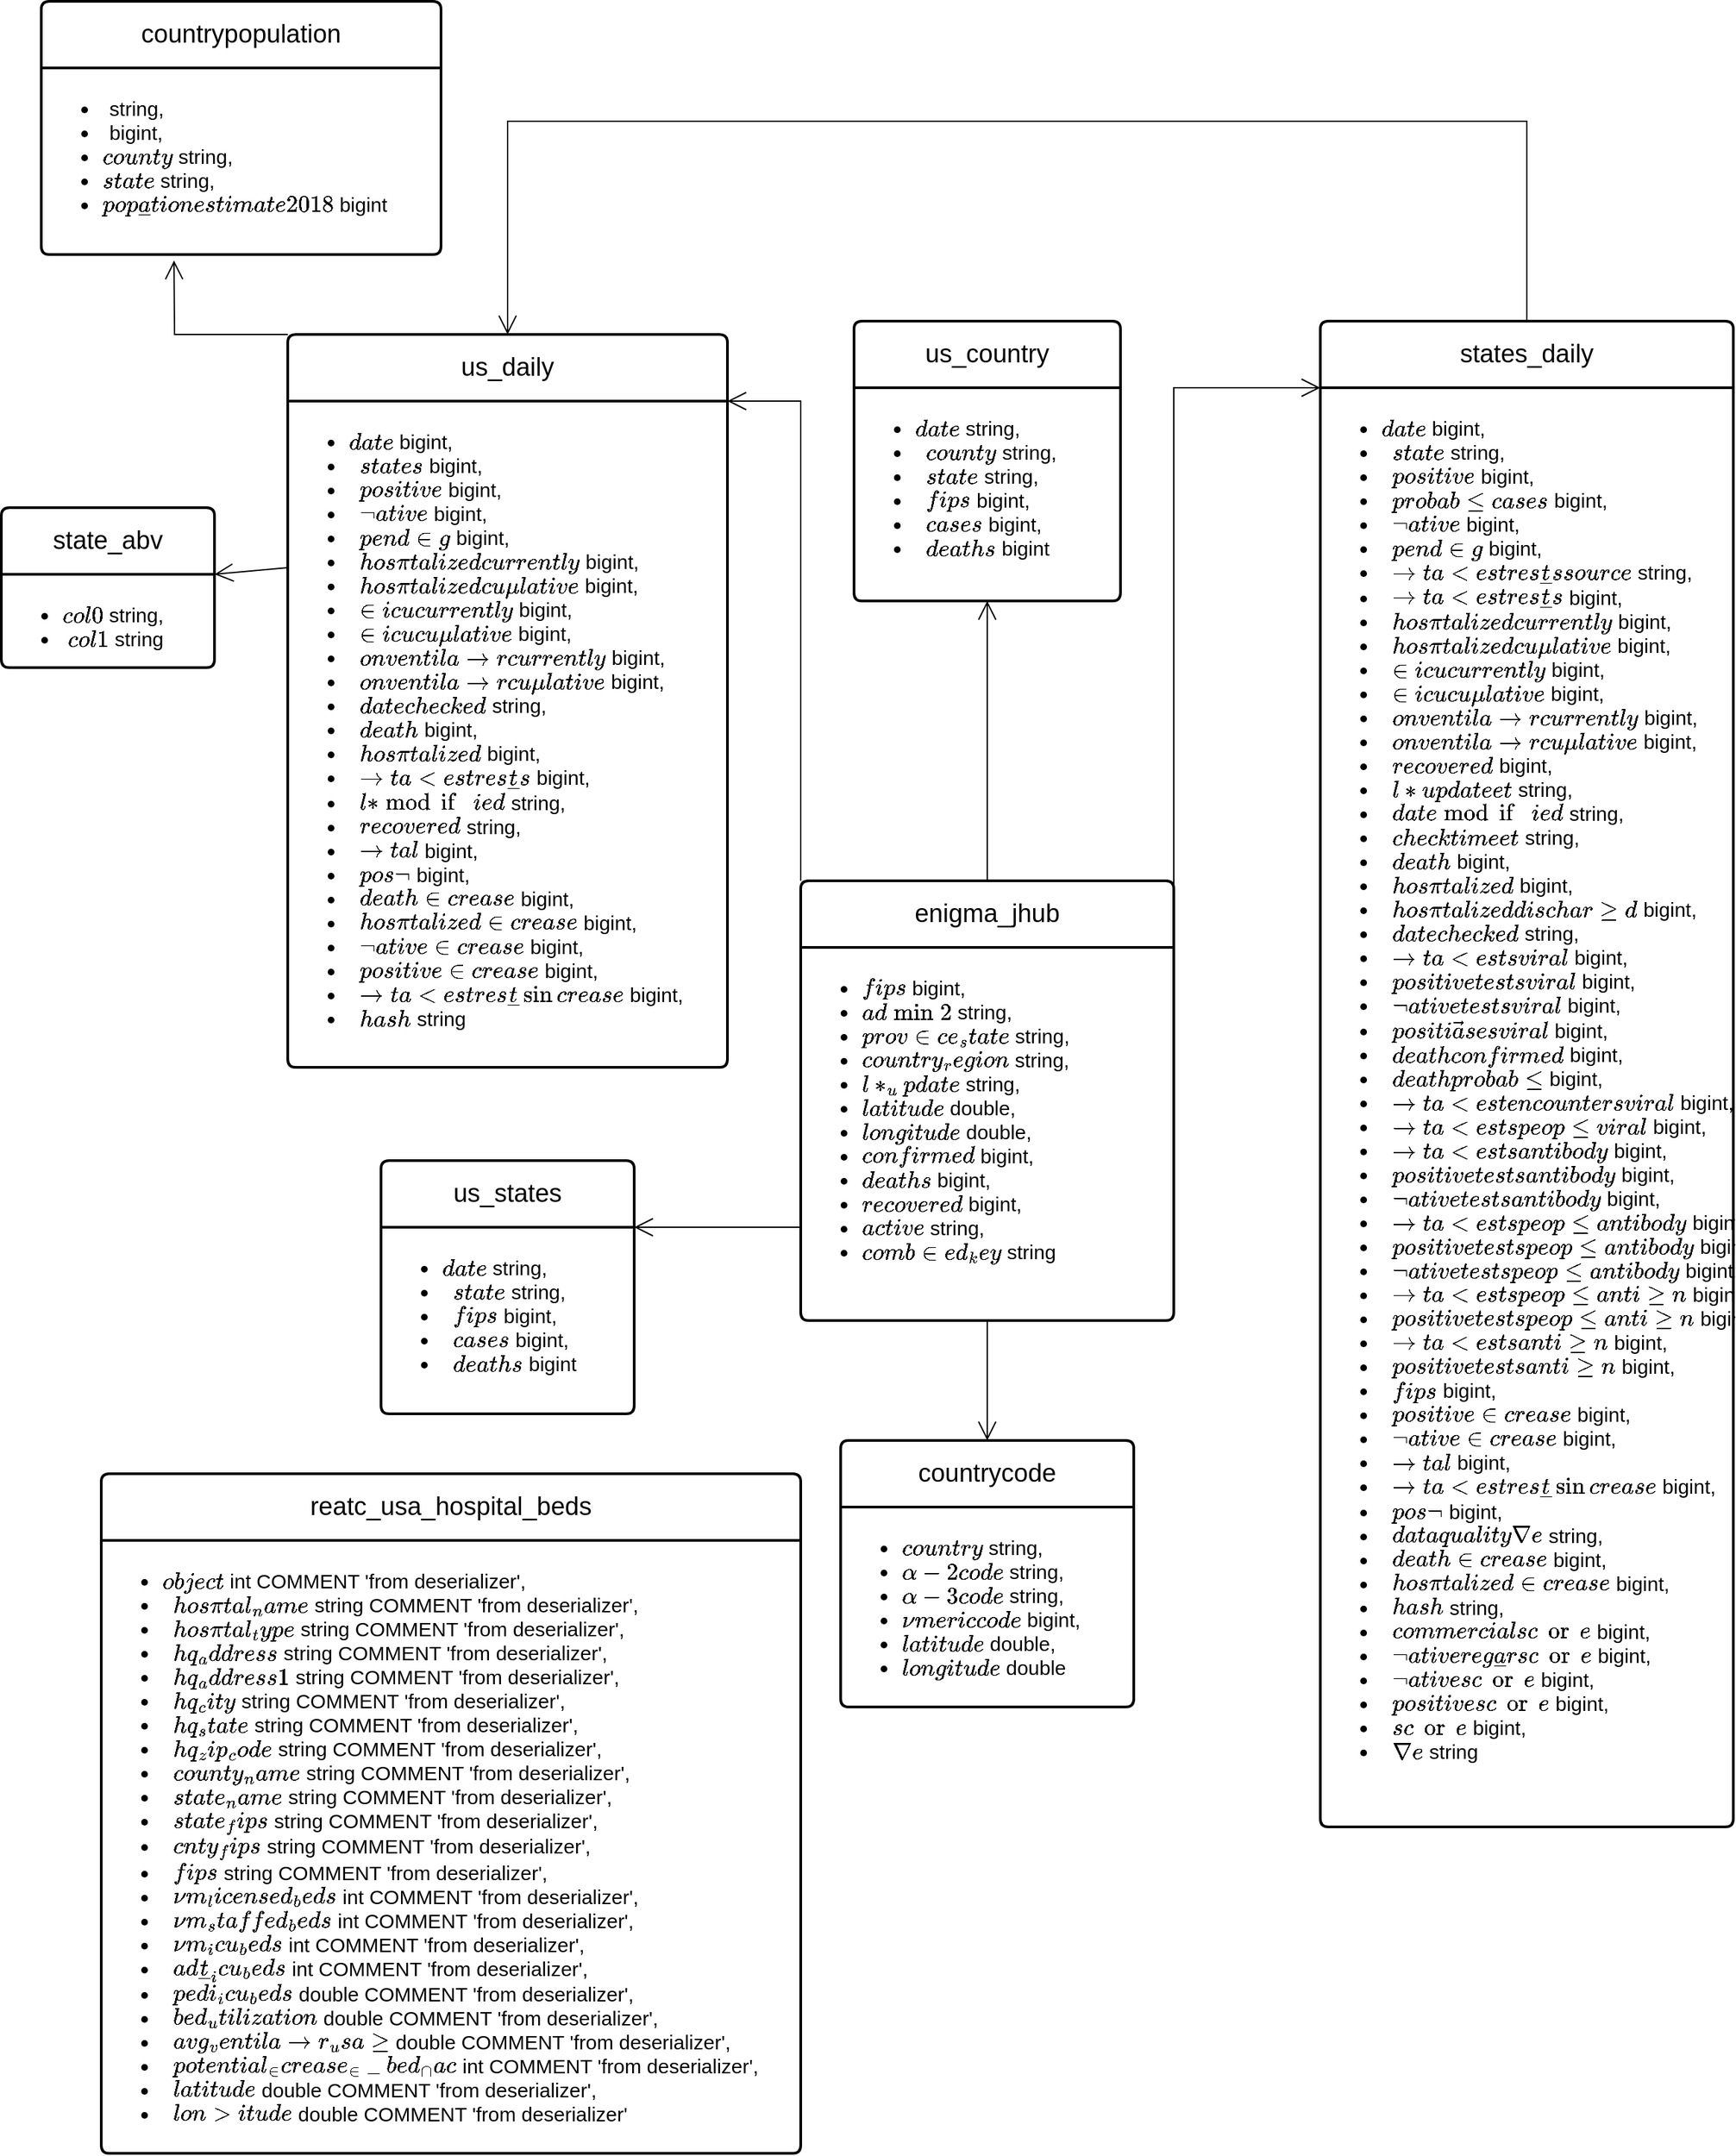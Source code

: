 <mxfile version="21.5.1" type="device">
  <diagram id="R2lEEEUBdFMjLlhIrx00" name="Page-1">
    <mxGraphModel dx="2440" dy="2008" grid="0" gridSize="10" guides="1" tooltips="1" connect="1" arrows="1" fold="1" page="1" pageScale="1" pageWidth="850" pageHeight="1100" math="0" shadow="0" extFonts="Permanent Marker^https://fonts.googleapis.com/css?family=Permanent+Marker">
      <root>
        <mxCell id="0" />
        <mxCell id="1" parent="0" />
        <mxCell id="0q62kOGyJzSYfxdms7gV-1" value="&lt;font style=&quot;font-size: 19px;&quot;&gt;countrycode&lt;/font&gt;" style="swimlane;childLayout=stackLayout;horizontal=1;startSize=50;horizontalStack=0;rounded=1;fontSize=14;fontStyle=0;strokeWidth=2;resizeParent=0;resizeLast=1;shadow=0;dashed=0;align=center;arcSize=4;whiteSpace=wrap;html=1;" vertex="1" parent="1">
          <mxGeometry x="-80" y="270" width="220" height="200" as="geometry" />
        </mxCell>
        <mxCell id="0q62kOGyJzSYfxdms7gV-2" value="&lt;ul style=&quot;font-size: 15px;&quot;&gt;&lt;li&gt;&lt;span style=&quot;background-color: initial;&quot;&gt;`country` string,&amp;nbsp;&lt;/span&gt;&lt;/li&gt;&lt;li&gt;&lt;span style=&quot;background-color: initial;&quot;&gt;`alpha-2 code` string,&amp;nbsp;&lt;/span&gt;&lt;/li&gt;&lt;li&gt;&lt;span style=&quot;background-color: initial;&quot;&gt;`alpha-3 code` string,&amp;nbsp;&lt;/span&gt;&lt;/li&gt;&lt;li&gt;&lt;span style=&quot;background-color: initial;&quot;&gt;`numeric code` bigint,&amp;nbsp;&lt;/span&gt;&lt;/li&gt;&lt;li&gt;`latitude` double,&amp;nbsp;&lt;/li&gt;&lt;li&gt;&lt;span style=&quot;background-color: initial;&quot;&gt;`longitude` double&lt;/span&gt;&lt;/li&gt;&lt;/ul&gt;" style="align=left;strokeColor=none;fillColor=none;spacingLeft=4;fontSize=12;verticalAlign=top;resizable=0;rotatable=0;part=1;html=1;" vertex="1" parent="0q62kOGyJzSYfxdms7gV-1">
          <mxGeometry y="50" width="220" height="150" as="geometry" />
        </mxCell>
        <mxCell id="0q62kOGyJzSYfxdms7gV-12" value="&lt;font style=&quot;font-size: 19px;&quot;&gt;countrypopulation&lt;/font&gt;" style="swimlane;childLayout=stackLayout;horizontal=1;startSize=50;horizontalStack=0;rounded=1;fontSize=14;fontStyle=0;strokeWidth=2;resizeParent=0;resizeLast=1;shadow=0;dashed=0;align=center;arcSize=4;whiteSpace=wrap;html=1;" vertex="1" parent="1">
          <mxGeometry x="-680" y="-810" width="300" height="190" as="geometry" />
        </mxCell>
        <mxCell id="0q62kOGyJzSYfxdms7gV-13" value="&lt;div style=&quot;font-size: 15px;&quot;&gt;&lt;ul&gt;&lt;li&gt;`id` string,&amp;nbsp;&lt;/li&gt;&lt;li&gt;`id2` bigint,&amp;nbsp;&lt;/li&gt;&lt;li&gt;`county` string,&amp;nbsp;&lt;/li&gt;&lt;li&gt;`state` string,&amp;nbsp;&lt;/li&gt;&lt;li&gt;`population estimate 2018` bigint&lt;/li&gt;&lt;/ul&gt;&lt;/div&gt;" style="align=left;strokeColor=none;fillColor=none;spacingLeft=4;fontSize=12;verticalAlign=top;resizable=0;rotatable=0;part=1;html=1;" vertex="1" parent="0q62kOGyJzSYfxdms7gV-12">
          <mxGeometry y="50" width="300" height="140" as="geometry" />
        </mxCell>
        <mxCell id="0q62kOGyJzSYfxdms7gV-14" value="&lt;font style=&quot;font-size: 19px;&quot;&gt;enigma_jhub&lt;/font&gt;" style="swimlane;childLayout=stackLayout;horizontal=1;startSize=50;horizontalStack=0;rounded=1;fontSize=14;fontStyle=0;strokeWidth=2;resizeParent=0;resizeLast=1;shadow=0;dashed=0;align=center;arcSize=4;whiteSpace=wrap;html=1;" vertex="1" parent="1">
          <mxGeometry x="-110" y="-150" width="280" height="330" as="geometry" />
        </mxCell>
        <mxCell id="0q62kOGyJzSYfxdms7gV-15" value="&lt;div style=&quot;font-size: 15px;&quot;&gt;&lt;ul&gt;&lt;li&gt;&lt;font style=&quot;font-size: 15px;&quot;&gt;`fips` bigint,&amp;nbsp;&lt;/font&gt;&lt;/li&gt;&lt;li&gt;&lt;font style=&quot;font-size: 15px;&quot;&gt;`admin2` string,&amp;nbsp;&lt;/font&gt;&lt;/li&gt;&lt;li&gt;&lt;font style=&quot;font-size: 15px;&quot;&gt;`province_state` string,&amp;nbsp;&lt;/font&gt;&lt;/li&gt;&lt;li&gt;&lt;font style=&quot;font-size: 15px;&quot;&gt;`country_region` string,&amp;nbsp;&lt;/font&gt;&lt;/li&gt;&lt;li&gt;&lt;font style=&quot;font-size: 15px;&quot;&gt;`last_update` string,&amp;nbsp;&lt;/font&gt;&lt;/li&gt;&lt;li&gt;&lt;font style=&quot;font-size: 15px;&quot;&gt;`latitude` double,&amp;nbsp;&lt;/font&gt;&lt;/li&gt;&lt;li&gt;&lt;font style=&quot;font-size: 15px;&quot;&gt;`longitude` double,&amp;nbsp;&lt;/font&gt;&lt;/li&gt;&lt;li&gt;`confirmed` bigint,&amp;nbsp;&lt;/li&gt;&lt;li&gt;&lt;font style=&quot;font-size: 15px;&quot;&gt;`deaths` bigint,&amp;nbsp;&lt;/font&gt;&lt;/li&gt;&lt;li&gt;&lt;font style=&quot;font-size: 15px;&quot;&gt;`recovered` bigint,&amp;nbsp;&lt;/font&gt;&lt;/li&gt;&lt;li&gt;&lt;font style=&quot;font-size: 15px;&quot;&gt;`active` string,&amp;nbsp;&lt;/font&gt;&lt;/li&gt;&lt;li&gt;&lt;font style=&quot;font-size: 15px;&quot;&gt;`combined_key` string&lt;/font&gt;&lt;/li&gt;&lt;/ul&gt;&lt;/div&gt;" style="align=left;strokeColor=none;fillColor=none;spacingLeft=4;fontSize=12;verticalAlign=top;resizable=0;rotatable=0;part=1;html=1;" vertex="1" parent="0q62kOGyJzSYfxdms7gV-14">
          <mxGeometry y="50" width="280" height="280" as="geometry" />
        </mxCell>
        <mxCell id="0q62kOGyJzSYfxdms7gV-16" value="&lt;font style=&quot;font-size: 19px;&quot;&gt;reatc_usa_hospital_beds&lt;/font&gt;" style="swimlane;childLayout=stackLayout;horizontal=1;startSize=50;horizontalStack=0;rounded=1;fontSize=14;fontStyle=0;strokeWidth=2;resizeParent=0;resizeLast=1;shadow=0;dashed=0;align=center;arcSize=4;whiteSpace=wrap;html=1;" vertex="1" parent="1">
          <mxGeometry x="-635" y="295" width="525" height="510" as="geometry" />
        </mxCell>
        <mxCell id="0q62kOGyJzSYfxdms7gV-17" value="&lt;div style=&quot;font-size: 15px;&quot;&gt;&lt;ul&gt;&lt;li&gt;`objectid` int COMMENT &#39;from deserializer&#39;,&amp;nbsp;&lt;/li&gt;&lt;li&gt;&amp;nbsp; `hospital_name` string COMMENT &#39;from deserializer&#39;,&amp;nbsp;&lt;/li&gt;&lt;li&gt;&amp;nbsp; `hospital_type` string COMMENT &#39;from deserializer&#39;,&amp;nbsp;&lt;/li&gt;&lt;li&gt;&amp;nbsp; `hq_address` string COMMENT &#39;from deserializer&#39;,&amp;nbsp;&lt;/li&gt;&lt;li&gt;&amp;nbsp; `hq_address1` string COMMENT &#39;from deserializer&#39;,&amp;nbsp;&lt;/li&gt;&lt;li&gt;&amp;nbsp; `hq_city` string COMMENT &#39;from deserializer&#39;,&amp;nbsp;&lt;/li&gt;&lt;li&gt;&amp;nbsp; `hq_state` string COMMENT &#39;from deserializer&#39;,&amp;nbsp;&lt;/li&gt;&lt;li&gt;&amp;nbsp; `hq_zip_code` string COMMENT &#39;from deserializer&#39;,&amp;nbsp;&lt;/li&gt;&lt;li&gt;&amp;nbsp; `county_name` string COMMENT &#39;from deserializer&#39;,&amp;nbsp;&lt;/li&gt;&lt;li&gt;&amp;nbsp; `state_name` string COMMENT &#39;from deserializer&#39;,&amp;nbsp;&lt;/li&gt;&lt;li&gt;&amp;nbsp; `state_fips` string COMMENT &#39;from deserializer&#39;,&amp;nbsp;&lt;/li&gt;&lt;li&gt;&amp;nbsp; `cnty_fips` string COMMENT &#39;from deserializer&#39;,&amp;nbsp;&lt;/li&gt;&lt;li&gt;&amp;nbsp; `fips` string COMMENT &#39;from deserializer&#39;,&amp;nbsp;&lt;/li&gt;&lt;li&gt;&amp;nbsp; `num_licensed_beds` int COMMENT &#39;from deserializer&#39;,&amp;nbsp;&lt;/li&gt;&lt;li&gt;&amp;nbsp; `num_staffed_beds` int COMMENT &#39;from deserializer&#39;,&amp;nbsp;&lt;/li&gt;&lt;li&gt;&amp;nbsp; `num_icu_beds` int COMMENT &#39;from deserializer&#39;,&amp;nbsp;&lt;/li&gt;&lt;li&gt;&amp;nbsp; `adult_icu_beds` int COMMENT &#39;from deserializer&#39;,&amp;nbsp;&lt;/li&gt;&lt;li&gt;&amp;nbsp; `pedi_icu_beds` double COMMENT &#39;from deserializer&#39;,&amp;nbsp;&lt;/li&gt;&lt;li&gt;&amp;nbsp; `bed_utilization` double COMMENT &#39;from deserializer&#39;,&amp;nbsp;&lt;/li&gt;&lt;li&gt;&amp;nbsp; `avg_ventilator_usage` double COMMENT &#39;from deserializer&#39;,&amp;nbsp;&lt;/li&gt;&lt;li&gt;&amp;nbsp; `potential_increase_in_bed_capac` int COMMENT &#39;from deserializer&#39;,&amp;nbsp;&lt;/li&gt;&lt;li&gt;&amp;nbsp; `latitude` double COMMENT &#39;from deserializer&#39;,&amp;nbsp;&lt;/li&gt;&lt;li&gt;&amp;nbsp; `longtitude` double COMMENT &#39;from deserializer&#39;&lt;/li&gt;&lt;/ul&gt;&lt;/div&gt;" style="align=left;strokeColor=none;fillColor=none;spacingLeft=4;fontSize=12;verticalAlign=top;resizable=0;rotatable=0;part=1;html=1;" vertex="1" parent="0q62kOGyJzSYfxdms7gV-16">
          <mxGeometry y="50" width="525" height="460" as="geometry" />
        </mxCell>
        <mxCell id="0q62kOGyJzSYfxdms7gV-18" value="&lt;font style=&quot;font-size: 19px;&quot;&gt;state_abv&lt;/font&gt;" style="swimlane;childLayout=stackLayout;horizontal=1;startSize=50;horizontalStack=0;rounded=1;fontSize=14;fontStyle=0;strokeWidth=2;resizeParent=0;resizeLast=1;shadow=0;dashed=0;align=center;arcSize=4;whiteSpace=wrap;html=1;" vertex="1" parent="1">
          <mxGeometry x="-710" y="-430" width="160" height="120" as="geometry" />
        </mxCell>
        <mxCell id="0q62kOGyJzSYfxdms7gV-19" value="&lt;div style=&quot;font-size: 15px;&quot;&gt;&lt;ul&gt;&lt;li&gt;`col0` string,&amp;nbsp;&lt;/li&gt;&lt;li&gt;&amp;nbsp;`col1` string&lt;/li&gt;&lt;/ul&gt;&lt;/div&gt;" style="align=left;strokeColor=none;fillColor=none;spacingLeft=4;fontSize=12;verticalAlign=top;resizable=0;rotatable=0;part=1;html=1;" vertex="1" parent="0q62kOGyJzSYfxdms7gV-18">
          <mxGeometry y="50" width="160" height="70" as="geometry" />
        </mxCell>
        <mxCell id="0q62kOGyJzSYfxdms7gV-20" value="&lt;font style=&quot;font-size: 19px;&quot;&gt;states_daily&lt;/font&gt;" style="swimlane;childLayout=stackLayout;horizontal=1;startSize=50;horizontalStack=0;rounded=1;fontSize=14;fontStyle=0;strokeWidth=2;resizeParent=0;resizeLast=1;shadow=0;dashed=0;align=center;arcSize=4;whiteSpace=wrap;html=1;" vertex="1" parent="1">
          <mxGeometry x="280" y="-570" width="310" height="1130" as="geometry" />
        </mxCell>
        <mxCell id="0q62kOGyJzSYfxdms7gV-21" value="&lt;div style=&quot;font-size: 15px;&quot;&gt;&lt;ul&gt;&lt;li&gt;&lt;font style=&quot;font-size: 15px;&quot;&gt;`date` bigint,&amp;nbsp;&lt;/font&gt;&lt;/li&gt;&lt;li&gt;&lt;font style=&quot;font-size: 15px;&quot;&gt;&amp;nbsp; `state` string,&amp;nbsp;&lt;/font&gt;&lt;/li&gt;&lt;li&gt;&lt;font style=&quot;font-size: 15px;&quot;&gt;&amp;nbsp; `positive` bigint,&amp;nbsp;&lt;/font&gt;&lt;/li&gt;&lt;li&gt;&lt;font style=&quot;font-size: 15px;&quot;&gt;&amp;nbsp; `probablecases` bigint,&amp;nbsp;&lt;/font&gt;&lt;/li&gt;&lt;li&gt;&lt;font style=&quot;font-size: 15px;&quot;&gt;&amp;nbsp; `negative` bigint,&amp;nbsp;&lt;/font&gt;&lt;/li&gt;&lt;li&gt;&lt;font style=&quot;font-size: 15px;&quot;&gt;&amp;nbsp; `pending` bigint,&amp;nbsp;&lt;/font&gt;&lt;/li&gt;&lt;li&gt;&lt;font style=&quot;font-size: 15px;&quot;&gt;&amp;nbsp; `totaltestresultssource` string,&amp;nbsp;&lt;/font&gt;&lt;/li&gt;&lt;li&gt;&lt;font style=&quot;font-size: 15px;&quot;&gt;&amp;nbsp; `totaltestresults` bigint,&amp;nbsp;&lt;/font&gt;&lt;/li&gt;&lt;li&gt;&lt;font style=&quot;font-size: 15px;&quot;&gt;&amp;nbsp; `hospitalizedcurrently` bigint,&amp;nbsp;&lt;/font&gt;&lt;/li&gt;&lt;li&gt;&lt;font style=&quot;font-size: 15px;&quot;&gt;&amp;nbsp; `hospitalizedcumulative` bigint,&amp;nbsp;&lt;/font&gt;&lt;/li&gt;&lt;li&gt;&lt;font style=&quot;font-size: 15px;&quot;&gt;&amp;nbsp; `inicucurrently` bigint,&amp;nbsp;&lt;/font&gt;&lt;/li&gt;&lt;li&gt;&lt;font style=&quot;font-size: 15px;&quot;&gt;&amp;nbsp; `inicucumulative` bigint,&amp;nbsp;&lt;/font&gt;&lt;/li&gt;&lt;li&gt;&lt;font style=&quot;font-size: 15px;&quot;&gt;&amp;nbsp; `onventilatorcurrently` bigint,&amp;nbsp;&lt;/font&gt;&lt;/li&gt;&lt;li&gt;&lt;font style=&quot;font-size: 15px;&quot;&gt;&amp;nbsp; `onventilatorcumulative` bigint,&amp;nbsp;&lt;/font&gt;&lt;/li&gt;&lt;li&gt;&lt;font style=&quot;font-size: 15px;&quot;&gt;&amp;nbsp; `recovered` bigint,&amp;nbsp;&lt;/font&gt;&lt;/li&gt;&lt;li&gt;&lt;font style=&quot;font-size: 15px;&quot;&gt;&amp;nbsp; `lastupdateet` string,&amp;nbsp;&lt;/font&gt;&lt;/li&gt;&lt;li&gt;&lt;font style=&quot;font-size: 15px;&quot;&gt;&amp;nbsp; `datemodified` string,&amp;nbsp;&lt;/font&gt;&lt;/li&gt;&lt;li&gt;&lt;font style=&quot;font-size: 15px;&quot;&gt;&amp;nbsp; `checktimeet` string,&amp;nbsp;&lt;/font&gt;&lt;/li&gt;&lt;li&gt;&lt;font style=&quot;font-size: 15px;&quot;&gt;&amp;nbsp; `death` bigint,&amp;nbsp;&lt;/font&gt;&lt;/li&gt;&lt;li&gt;&lt;font style=&quot;font-size: 15px;&quot;&gt;&amp;nbsp; `hospitalized` bigint,&amp;nbsp;&lt;/font&gt;&lt;/li&gt;&lt;li&gt;&lt;font style=&quot;font-size: 15px;&quot;&gt;&amp;nbsp; `hospitalizeddischarged` bigint,&amp;nbsp;&lt;/font&gt;&lt;/li&gt;&lt;li&gt;&lt;font style=&quot;font-size: 15px;&quot;&gt;&amp;nbsp; `datechecked` string,&amp;nbsp;&lt;/font&gt;&lt;/li&gt;&lt;li&gt;&lt;font style=&quot;font-size: 15px;&quot;&gt;&amp;nbsp; `totaltestsviral` bigint,&amp;nbsp;&lt;/font&gt;&lt;/li&gt;&lt;li&gt;&lt;font style=&quot;font-size: 15px;&quot;&gt;&amp;nbsp; `positivetestsviral` bigint,&amp;nbsp;&lt;/font&gt;&lt;/li&gt;&lt;li&gt;&lt;font style=&quot;font-size: 15px;&quot;&gt;&amp;nbsp; `negativetestsviral` bigint,&amp;nbsp;&lt;/font&gt;&lt;/li&gt;&lt;li&gt;&lt;font style=&quot;font-size: 15px;&quot;&gt;&amp;nbsp; `positivecasesviral` bigint,&amp;nbsp;&lt;/font&gt;&lt;/li&gt;&lt;li&gt;&lt;font style=&quot;font-size: 15px;&quot;&gt;&amp;nbsp; `deathconfirmed` bigint,&amp;nbsp;&lt;/font&gt;&lt;/li&gt;&lt;li&gt;&lt;font style=&quot;font-size: 15px;&quot;&gt;&amp;nbsp; `deathprobable` bigint,&amp;nbsp;&lt;/font&gt;&lt;/li&gt;&lt;li&gt;&lt;font style=&quot;font-size: 15px;&quot;&gt;&amp;nbsp; `totaltestencountersviral` bigint,&amp;nbsp;&lt;/font&gt;&lt;/li&gt;&lt;li&gt;&lt;font style=&quot;font-size: 15px;&quot;&gt;&amp;nbsp; `totaltestspeopleviral` bigint,&amp;nbsp;&lt;/font&gt;&lt;/li&gt;&lt;li&gt;&lt;font style=&quot;font-size: 15px;&quot;&gt;&amp;nbsp; `totaltestsantibody` bigint,&amp;nbsp;&lt;/font&gt;&lt;/li&gt;&lt;li&gt;&lt;font style=&quot;font-size: 15px;&quot;&gt;&amp;nbsp; `positivetestsantibody` bigint,&amp;nbsp;&lt;/font&gt;&lt;/li&gt;&lt;li&gt;&lt;font style=&quot;font-size: 15px;&quot;&gt;&amp;nbsp; `negativetestsantibody` bigint,&amp;nbsp;&lt;/font&gt;&lt;/li&gt;&lt;li&gt;&lt;font style=&quot;font-size: 15px;&quot;&gt;&amp;nbsp; `totaltestspeopleantibody` bigint,&amp;nbsp;&lt;/font&gt;&lt;/li&gt;&lt;li&gt;&lt;font style=&quot;font-size: 15px;&quot;&gt;&amp;nbsp; `positivetestspeopleantibody` bigint,&amp;nbsp;&lt;/font&gt;&lt;/li&gt;&lt;li&gt;&lt;font style=&quot;font-size: 15px;&quot;&gt;&amp;nbsp; `negativetestspeopleantibody` bigint,&amp;nbsp;&lt;/font&gt;&lt;/li&gt;&lt;li&gt;&lt;font style=&quot;font-size: 15px;&quot;&gt;&amp;nbsp; `totaltestspeopleantigen` bigint,&amp;nbsp;&lt;/font&gt;&lt;/li&gt;&lt;li&gt;&lt;font style=&quot;font-size: 15px;&quot;&gt;&amp;nbsp; `positivetestspeopleantigen` bigint,&amp;nbsp;&lt;/font&gt;&lt;/li&gt;&lt;li&gt;&lt;font style=&quot;font-size: 15px;&quot;&gt;&amp;nbsp; `totaltestsantigen` bigint,&amp;nbsp;&lt;/font&gt;&lt;/li&gt;&lt;li&gt;&lt;font style=&quot;font-size: 15px;&quot;&gt;&amp;nbsp; `positivetestsantigen` bigint,&amp;nbsp;&lt;/font&gt;&lt;/li&gt;&lt;li&gt;&lt;font style=&quot;font-size: 15px;&quot;&gt;&amp;nbsp; `fips` bigint,&amp;nbsp;&lt;/font&gt;&lt;/li&gt;&lt;li&gt;&lt;font style=&quot;font-size: 15px;&quot;&gt;&amp;nbsp; `positiveincrease` bigint,&amp;nbsp;&lt;/font&gt;&lt;/li&gt;&lt;li&gt;&lt;font style=&quot;font-size: 15px;&quot;&gt;&amp;nbsp; `negativeincrease` bigint,&amp;nbsp;&lt;/font&gt;&lt;/li&gt;&lt;li&gt;&lt;font style=&quot;font-size: 15px;&quot;&gt;&amp;nbsp; `total` bigint,&amp;nbsp;&lt;/font&gt;&lt;/li&gt;&lt;li&gt;&lt;font style=&quot;font-size: 15px;&quot;&gt;&amp;nbsp; `totaltestresultsincrease` bigint,&amp;nbsp;&lt;/font&gt;&lt;/li&gt;&lt;li&gt;&lt;font style=&quot;font-size: 15px;&quot;&gt;&amp;nbsp; `posneg` bigint,&amp;nbsp;&lt;/font&gt;&lt;/li&gt;&lt;li&gt;&lt;font style=&quot;font-size: 15px;&quot;&gt;&amp;nbsp; `dataqualitygrade` string,&amp;nbsp;&lt;/font&gt;&lt;/li&gt;&lt;li&gt;&lt;font style=&quot;font-size: 15px;&quot;&gt;&amp;nbsp; `deathincrease` bigint,&amp;nbsp;&lt;/font&gt;&lt;/li&gt;&lt;li&gt;&lt;font style=&quot;font-size: 15px;&quot;&gt;&amp;nbsp; `hospitalizedincrease` bigint,&amp;nbsp;&lt;/font&gt;&lt;/li&gt;&lt;li&gt;&lt;font style=&quot;font-size: 15px;&quot;&gt;&amp;nbsp; `hash` string,&amp;nbsp;&lt;/font&gt;&lt;/li&gt;&lt;li&gt;&lt;font style=&quot;font-size: 15px;&quot;&gt;&amp;nbsp; `commercialscore` bigint,&amp;nbsp;&lt;/font&gt;&lt;/li&gt;&lt;li&gt;&lt;font style=&quot;font-size: 15px;&quot;&gt;&amp;nbsp; `negativeregularscore` bigint,&amp;nbsp;&lt;/font&gt;&lt;/li&gt;&lt;li&gt;&lt;font style=&quot;font-size: 15px;&quot;&gt;&amp;nbsp; `negativescore` bigint,&amp;nbsp;&lt;/font&gt;&lt;/li&gt;&lt;li&gt;&lt;font style=&quot;font-size: 15px;&quot;&gt;&amp;nbsp; `positivescore` bigint,&amp;nbsp;&lt;/font&gt;&lt;/li&gt;&lt;li&gt;&lt;font style=&quot;font-size: 15px;&quot;&gt;&amp;nbsp; `score` bigint,&amp;nbsp;&lt;/font&gt;&lt;/li&gt;&lt;li&gt;&lt;font style=&quot;font-size: 15px;&quot;&gt;&amp;nbsp; `grade` string&lt;/font&gt;&lt;/li&gt;&lt;/ul&gt;&lt;/div&gt;" style="align=left;strokeColor=none;fillColor=none;spacingLeft=4;fontSize=12;verticalAlign=top;resizable=0;rotatable=0;part=1;html=1;" vertex="1" parent="0q62kOGyJzSYfxdms7gV-20">
          <mxGeometry y="50" width="310" height="1080" as="geometry" />
        </mxCell>
        <mxCell id="0q62kOGyJzSYfxdms7gV-22" value="&lt;font style=&quot;font-size: 19px;&quot;&gt;us_country&lt;/font&gt;" style="swimlane;childLayout=stackLayout;horizontal=1;startSize=50;horizontalStack=0;rounded=1;fontSize=14;fontStyle=0;strokeWidth=2;resizeParent=0;resizeLast=1;shadow=0;dashed=0;align=center;arcSize=4;whiteSpace=wrap;html=1;" vertex="1" parent="1">
          <mxGeometry x="-70" y="-570" width="200" height="210" as="geometry" />
        </mxCell>
        <mxCell id="0q62kOGyJzSYfxdms7gV-23" value="&lt;div style=&quot;font-size: 15px;&quot;&gt;&lt;ul&gt;&lt;li&gt;&lt;font style=&quot;font-size: 15px;&quot;&gt;`date` string,&amp;nbsp;&lt;/font&gt;&lt;/li&gt;&lt;li&gt;&lt;font style=&quot;font-size: 15px;&quot;&gt;&amp;nbsp; `county` string,&amp;nbsp;&lt;/font&gt;&lt;/li&gt;&lt;li&gt;&lt;font style=&quot;font-size: 15px;&quot;&gt;&amp;nbsp; `state` string,&amp;nbsp;&lt;/font&gt;&lt;/li&gt;&lt;li&gt;&lt;font style=&quot;font-size: 15px;&quot;&gt;&amp;nbsp; `fips` bigint,&amp;nbsp;&lt;/font&gt;&lt;/li&gt;&lt;li&gt;&lt;font style=&quot;font-size: 15px;&quot;&gt;&amp;nbsp; `cases` bigint,&amp;nbsp;&lt;/font&gt;&lt;/li&gt;&lt;li&gt;&lt;font style=&quot;font-size: 15px;&quot;&gt;&amp;nbsp; `deaths` bigint&lt;/font&gt;&lt;/li&gt;&lt;/ul&gt;&lt;/div&gt;" style="align=left;strokeColor=none;fillColor=none;spacingLeft=4;fontSize=12;verticalAlign=top;resizable=0;rotatable=0;part=1;html=1;" vertex="1" parent="0q62kOGyJzSYfxdms7gV-22">
          <mxGeometry y="50" width="200" height="160" as="geometry" />
        </mxCell>
        <mxCell id="0q62kOGyJzSYfxdms7gV-24" value="&lt;font style=&quot;font-size: 19px;&quot;&gt;us_daily&lt;/font&gt;" style="swimlane;childLayout=stackLayout;horizontal=1;startSize=50;horizontalStack=0;rounded=1;fontSize=14;fontStyle=0;strokeWidth=2;resizeParent=0;resizeLast=1;shadow=0;dashed=0;align=center;arcSize=4;whiteSpace=wrap;html=1;" vertex="1" parent="1">
          <mxGeometry x="-495" y="-560" width="330" height="550" as="geometry" />
        </mxCell>
        <mxCell id="0q62kOGyJzSYfxdms7gV-25" value="&lt;div style=&quot;font-size: 15px;&quot;&gt;&lt;ul&gt;&lt;li&gt;&lt;font style=&quot;font-size: 15px;&quot;&gt;`date` bigint,&amp;nbsp;&lt;/font&gt;&lt;/li&gt;&lt;li&gt;&lt;font style=&quot;font-size: 15px;&quot;&gt;&amp;nbsp; `states` bigint,&amp;nbsp;&lt;/font&gt;&lt;/li&gt;&lt;li&gt;&lt;font style=&quot;font-size: 15px;&quot;&gt;&amp;nbsp; `positive` bigint,&amp;nbsp;&lt;/font&gt;&lt;/li&gt;&lt;li&gt;&lt;font style=&quot;font-size: 15px;&quot;&gt;&amp;nbsp; `negative` bigint,&amp;nbsp;&lt;/font&gt;&lt;/li&gt;&lt;li&gt;&lt;font style=&quot;font-size: 15px;&quot;&gt;&amp;nbsp; `pending` bigint,&amp;nbsp;&lt;/font&gt;&lt;/li&gt;&lt;li&gt;&lt;font style=&quot;font-size: 15px;&quot;&gt;&amp;nbsp; `hospitalizedcurrently` bigint,&amp;nbsp;&lt;/font&gt;&lt;/li&gt;&lt;li&gt;&lt;font style=&quot;font-size: 15px;&quot;&gt;&amp;nbsp; `hospitalizedcumulative` bigint,&amp;nbsp;&lt;/font&gt;&lt;/li&gt;&lt;li&gt;&lt;font style=&quot;font-size: 15px;&quot;&gt;&amp;nbsp; `inicucurrently` bigint,&amp;nbsp;&lt;/font&gt;&lt;/li&gt;&lt;li&gt;&lt;font style=&quot;font-size: 15px;&quot;&gt;&amp;nbsp; `inicucumulative` bigint,&amp;nbsp;&lt;/font&gt;&lt;/li&gt;&lt;li&gt;&lt;font style=&quot;font-size: 15px;&quot;&gt;&amp;nbsp; `onventilatorcurrently` bigint,&amp;nbsp;&lt;/font&gt;&lt;/li&gt;&lt;li&gt;&lt;font style=&quot;font-size: 15px;&quot;&gt;&amp;nbsp; `onventilatorcumulative` bigint,&amp;nbsp;&lt;/font&gt;&lt;/li&gt;&lt;li&gt;&lt;font style=&quot;font-size: 15px;&quot;&gt;&amp;nbsp; `datechecked` string,&amp;nbsp;&lt;/font&gt;&lt;/li&gt;&lt;li&gt;&lt;font style=&quot;font-size: 15px;&quot;&gt;&amp;nbsp; `death` bigint,&amp;nbsp;&lt;/font&gt;&lt;/li&gt;&lt;li&gt;&lt;font style=&quot;font-size: 15px;&quot;&gt;&amp;nbsp; `hospitalized` bigint,&amp;nbsp;&lt;/font&gt;&lt;/li&gt;&lt;li&gt;&lt;font style=&quot;font-size: 15px;&quot;&gt;&amp;nbsp; `totaltestresults` bigint,&amp;nbsp;&lt;/font&gt;&lt;/li&gt;&lt;li&gt;&lt;font style=&quot;font-size: 15px;&quot;&gt;&amp;nbsp; `lastmodified` string,&amp;nbsp;&lt;/font&gt;&lt;/li&gt;&lt;li&gt;&lt;font style=&quot;font-size: 15px;&quot;&gt;&amp;nbsp; `recovered` string,&amp;nbsp;&lt;/font&gt;&lt;/li&gt;&lt;li&gt;&lt;font style=&quot;font-size: 15px;&quot;&gt;&amp;nbsp; `total` bigint,&amp;nbsp;&lt;/font&gt;&lt;/li&gt;&lt;li&gt;&lt;font style=&quot;font-size: 15px;&quot;&gt;&amp;nbsp; `posneg` bigint,&amp;nbsp;&lt;/font&gt;&lt;/li&gt;&lt;li&gt;&lt;font style=&quot;font-size: 15px;&quot;&gt;&amp;nbsp; `deathincrease` bigint,&amp;nbsp;&lt;/font&gt;&lt;/li&gt;&lt;li&gt;&lt;font style=&quot;font-size: 15px;&quot;&gt;&amp;nbsp; `hospitalizedincrease` bigint,&amp;nbsp;&lt;/font&gt;&lt;/li&gt;&lt;li&gt;&lt;font style=&quot;font-size: 15px;&quot;&gt;&amp;nbsp; `negativeincrease` bigint,&amp;nbsp;&lt;/font&gt;&lt;/li&gt;&lt;li&gt;&lt;font style=&quot;font-size: 15px;&quot;&gt;&amp;nbsp; `positiveincrease` bigint,&amp;nbsp;&lt;/font&gt;&lt;/li&gt;&lt;li&gt;&lt;font style=&quot;font-size: 15px;&quot;&gt;&amp;nbsp; `totaltestresultsincrease` bigint,&amp;nbsp;&lt;/font&gt;&lt;/li&gt;&lt;li&gt;&lt;font style=&quot;font-size: 15px;&quot;&gt;&amp;nbsp; `hash` string&lt;/font&gt;&lt;/li&gt;&lt;/ul&gt;&lt;/div&gt;" style="align=left;strokeColor=none;fillColor=none;spacingLeft=4;fontSize=12;verticalAlign=top;resizable=0;rotatable=0;part=1;html=1;" vertex="1" parent="0q62kOGyJzSYfxdms7gV-24">
          <mxGeometry y="50" width="330" height="500" as="geometry" />
        </mxCell>
        <mxCell id="0q62kOGyJzSYfxdms7gV-26" value="&lt;font style=&quot;font-size: 19px;&quot;&gt;us_states&lt;/font&gt;" style="swimlane;childLayout=stackLayout;horizontal=1;startSize=50;horizontalStack=0;rounded=1;fontSize=14;fontStyle=0;strokeWidth=2;resizeParent=0;resizeLast=1;shadow=0;dashed=0;align=center;arcSize=4;whiteSpace=wrap;html=1;" vertex="1" parent="1">
          <mxGeometry x="-425" y="60" width="190" height="190" as="geometry" />
        </mxCell>
        <mxCell id="0q62kOGyJzSYfxdms7gV-27" value="&lt;div style=&quot;font-size: 15px;&quot;&gt;&lt;ul&gt;&lt;li&gt;`date` string,&amp;nbsp;&lt;/li&gt;&lt;li&gt;&amp;nbsp; `state` string,&amp;nbsp;&lt;/li&gt;&lt;li&gt;&amp;nbsp; `fips` bigint,&amp;nbsp;&lt;/li&gt;&lt;li&gt;&amp;nbsp; `cases` bigint,&amp;nbsp;&lt;/li&gt;&lt;li&gt;&amp;nbsp; `deaths` bigint&lt;/li&gt;&lt;/ul&gt;&lt;/div&gt;" style="align=left;strokeColor=none;fillColor=none;spacingLeft=4;fontSize=12;verticalAlign=top;resizable=0;rotatable=0;part=1;html=1;" vertex="1" parent="0q62kOGyJzSYfxdms7gV-26">
          <mxGeometry y="50" width="190" height="140" as="geometry" />
        </mxCell>
        <mxCell id="0q62kOGyJzSYfxdms7gV-38" value="" style="endArrow=open;endFill=1;endSize=12;html=1;rounded=0;entryX=0.5;entryY=1;entryDx=0;entryDy=0;exitX=0.5;exitY=0;exitDx=0;exitDy=0;" edge="1" parent="1" source="0q62kOGyJzSYfxdms7gV-14" target="0q62kOGyJzSYfxdms7gV-23">
          <mxGeometry width="160" relative="1" as="geometry">
            <mxPoint x="-110" y="-100" as="sourcePoint" />
            <mxPoint x="-210" y="-80" as="targetPoint" />
          </mxGeometry>
        </mxCell>
        <mxCell id="0q62kOGyJzSYfxdms7gV-39" value="" style="endArrow=open;endFill=1;endSize=12;html=1;rounded=0;exitX=1;exitY=0;exitDx=0;exitDy=0;entryX=0;entryY=0;entryDx=0;entryDy=0;" edge="1" parent="1" source="0q62kOGyJzSYfxdms7gV-15" target="0q62kOGyJzSYfxdms7gV-21">
          <mxGeometry width="160" relative="1" as="geometry">
            <mxPoint x="220" y="-190" as="sourcePoint" />
            <mxPoint x="380" y="-190" as="targetPoint" />
            <Array as="points">
              <mxPoint x="170" y="-520" />
            </Array>
          </mxGeometry>
        </mxCell>
        <mxCell id="0q62kOGyJzSYfxdms7gV-41" value="" style="endArrow=open;endFill=1;endSize=12;html=1;rounded=0;exitX=0;exitY=0;exitDx=0;exitDy=0;entryX=1;entryY=0;entryDx=0;entryDy=0;" edge="1" parent="1" source="0q62kOGyJzSYfxdms7gV-14" target="0q62kOGyJzSYfxdms7gV-25">
          <mxGeometry width="160" relative="1" as="geometry">
            <mxPoint x="670" y="-310" as="sourcePoint" />
            <mxPoint x="830" y="-310" as="targetPoint" />
            <Array as="points">
              <mxPoint x="-110" y="-510" />
            </Array>
          </mxGeometry>
        </mxCell>
        <mxCell id="0q62kOGyJzSYfxdms7gV-42" value="" style="endArrow=open;endFill=1;endSize=12;html=1;rounded=0;exitX=0;exitY=0.75;exitDx=0;exitDy=0;entryX=1;entryY=0;entryDx=0;entryDy=0;" edge="1" parent="1" source="0q62kOGyJzSYfxdms7gV-15" target="0q62kOGyJzSYfxdms7gV-27">
          <mxGeometry width="160" relative="1" as="geometry">
            <mxPoint x="670" y="-350" as="sourcePoint" />
            <mxPoint x="830" y="-350" as="targetPoint" />
          </mxGeometry>
        </mxCell>
        <mxCell id="0q62kOGyJzSYfxdms7gV-44" value="" style="endArrow=open;endFill=1;endSize=12;html=1;rounded=0;exitX=0.5;exitY=1;exitDx=0;exitDy=0;entryX=0.5;entryY=0;entryDx=0;entryDy=0;" edge="1" parent="1" source="0q62kOGyJzSYfxdms7gV-15" target="0q62kOGyJzSYfxdms7gV-1">
          <mxGeometry width="160" relative="1" as="geometry">
            <mxPoint x="670" y="-350" as="sourcePoint" />
            <mxPoint x="830" y="-350" as="targetPoint" />
          </mxGeometry>
        </mxCell>
        <mxCell id="0q62kOGyJzSYfxdms7gV-45" value="" style="endArrow=open;endFill=1;endSize=12;html=1;rounded=0;exitX=0.5;exitY=0;exitDx=0;exitDy=0;entryX=0.5;entryY=0;entryDx=0;entryDy=0;" edge="1" parent="1" source="0q62kOGyJzSYfxdms7gV-20" target="0q62kOGyJzSYfxdms7gV-24">
          <mxGeometry width="160" relative="1" as="geometry">
            <mxPoint x="670" y="60" as="sourcePoint" />
            <mxPoint x="830" y="60" as="targetPoint" />
            <Array as="points">
              <mxPoint x="435" y="-720" />
              <mxPoint x="-330" y="-720" />
            </Array>
          </mxGeometry>
        </mxCell>
        <mxCell id="0q62kOGyJzSYfxdms7gV-47" value="" style="endArrow=open;endFill=1;endSize=12;html=1;rounded=0;exitX=0;exitY=0;exitDx=0;exitDy=0;entryX=0.332;entryY=1.032;entryDx=0;entryDy=0;entryPerimeter=0;" edge="1" parent="1" source="0q62kOGyJzSYfxdms7gV-24" target="0q62kOGyJzSYfxdms7gV-13">
          <mxGeometry width="160" relative="1" as="geometry">
            <mxPoint x="-20" y="-250" as="sourcePoint" />
            <mxPoint x="140" y="-250" as="targetPoint" />
            <Array as="points">
              <mxPoint x="-580" y="-560" />
            </Array>
          </mxGeometry>
        </mxCell>
        <mxCell id="0q62kOGyJzSYfxdms7gV-48" value="" style="endArrow=open;endFill=1;endSize=12;html=1;rounded=0;exitX=0;exitY=0.25;exitDx=0;exitDy=0;entryX=1;entryY=0;entryDx=0;entryDy=0;" edge="1" parent="1" source="0q62kOGyJzSYfxdms7gV-25" target="0q62kOGyJzSYfxdms7gV-19">
          <mxGeometry width="160" relative="1" as="geometry">
            <mxPoint x="-20" y="-250" as="sourcePoint" />
            <mxPoint x="140" y="-250" as="targetPoint" />
          </mxGeometry>
        </mxCell>
      </root>
    </mxGraphModel>
  </diagram>
</mxfile>

